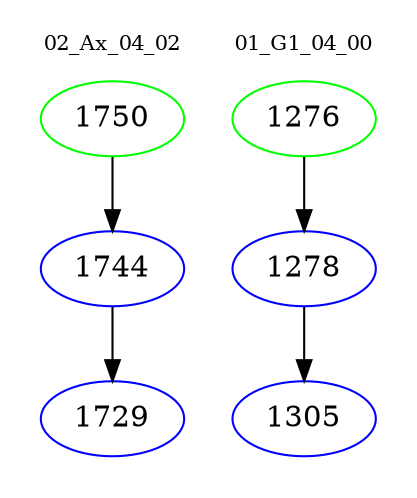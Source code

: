 digraph{
subgraph cluster_0 {
color = white
label = "02_Ax_04_02";
fontsize=10;
T0_1750 [label="1750", color="green"]
T0_1750 -> T0_1744 [color="black"]
T0_1744 [label="1744", color="blue"]
T0_1744 -> T0_1729 [color="black"]
T0_1729 [label="1729", color="blue"]
}
subgraph cluster_1 {
color = white
label = "01_G1_04_00";
fontsize=10;
T1_1276 [label="1276", color="green"]
T1_1276 -> T1_1278 [color="black"]
T1_1278 [label="1278", color="blue"]
T1_1278 -> T1_1305 [color="black"]
T1_1305 [label="1305", color="blue"]
}
}
